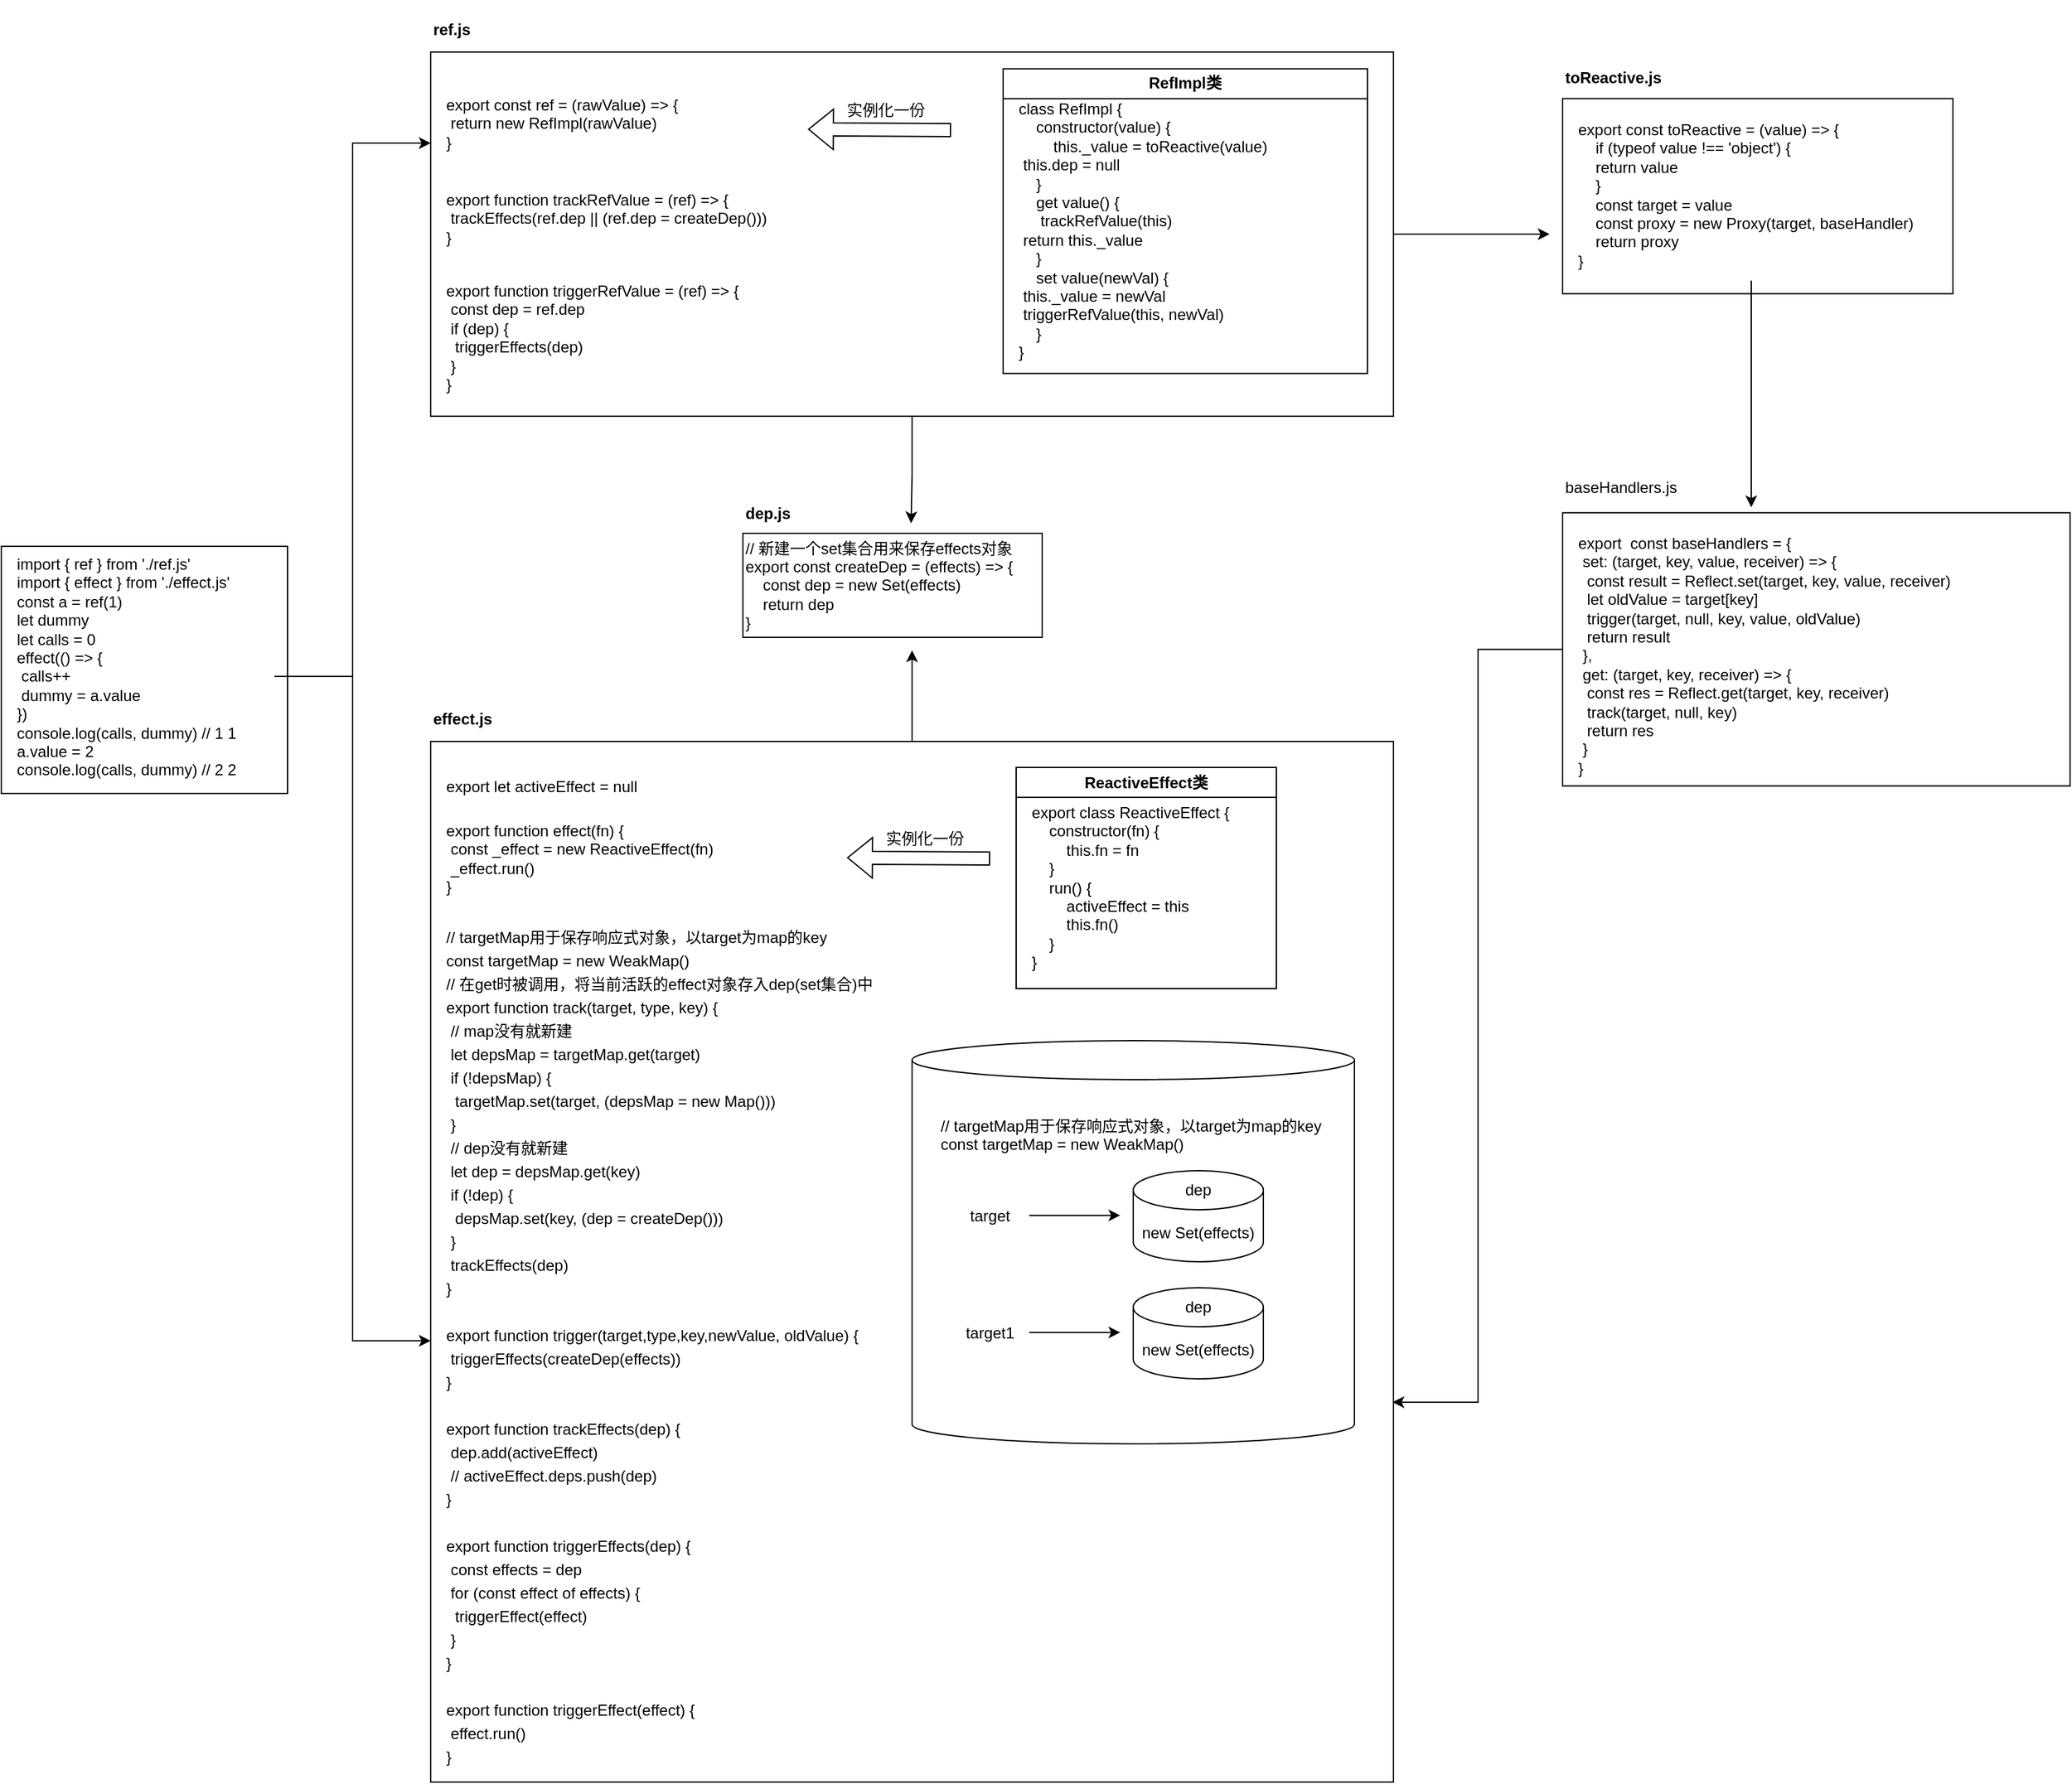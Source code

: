 <mxfile version="20.8.16" type="github">
  <diagram name="Page-1" id="0Q7t6ijoDG1jxrJWOxci">
    <mxGraphModel dx="2487" dy="1774" grid="1" gridSize="10" guides="1" tooltips="1" connect="1" arrows="1" fold="1" page="0" pageScale="1" pageWidth="850" pageHeight="1100" math="0" shadow="0">
      <root>
        <mxCell id="0" />
        <mxCell id="1" parent="0" />
        <mxCell id="T-G6s2uSpHPfjvhsTkFT-90" style="edgeStyle=orthogonalEdgeStyle;rounded=0;orthogonalLoop=1;jettySize=auto;html=1;fontFamily=Helvetica;fontColor=#000000;" edge="1" parent="1" source="T-G6s2uSpHPfjvhsTkFT-4">
          <mxGeometry relative="1" as="geometry">
            <mxPoint x="290" y="-50" as="targetPoint" />
          </mxGeometry>
        </mxCell>
        <mxCell id="T-G6s2uSpHPfjvhsTkFT-5" value="effect.js" style="text;strokeColor=none;align=left;fillColor=none;html=1;verticalAlign=middle;whiteSpace=wrap;rounded=0;fontStyle=1;container=0;" vertex="1" parent="1">
          <mxGeometry x="-80" y="-20" width="87" height="45.789" as="geometry" />
        </mxCell>
        <mxCell id="T-G6s2uSpHPfjvhsTkFT-15" value="" style="group" vertex="1" connectable="0" parent="1">
          <mxGeometry x="160" y="-170" width="230" height="110" as="geometry" />
        </mxCell>
        <mxCell id="T-G6s2uSpHPfjvhsTkFT-1" value="" style="rounded=0;whiteSpace=wrap;html=1;" vertex="1" parent="T-G6s2uSpHPfjvhsTkFT-15">
          <mxGeometry y="30" width="230" height="80" as="geometry" />
        </mxCell>
        <mxCell id="T-G6s2uSpHPfjvhsTkFT-13" value="" style="group" vertex="1" connectable="0" parent="T-G6s2uSpHPfjvhsTkFT-15">
          <mxGeometry width="230" height="110" as="geometry" />
        </mxCell>
        <mxCell id="T-G6s2uSpHPfjvhsTkFT-14" value="" style="group" vertex="1" connectable="0" parent="T-G6s2uSpHPfjvhsTkFT-13">
          <mxGeometry width="230" height="110" as="geometry" />
        </mxCell>
        <mxCell id="T-G6s2uSpHPfjvhsTkFT-2" value="&lt;div data-lake_diagram_content_editor_data=&quot;true&quot;&gt;&lt;div&gt;// 新建一个set集合用来保存effects对象&lt;/div&gt;export const createDep = (effects) =&amp;gt; {&lt;div&gt;&amp;nbsp; &amp;nbsp; const dep = new Set(effects)&lt;/div&gt;&lt;div&gt;&amp;nbsp; &amp;nbsp; return dep&lt;/div&gt;&lt;div&gt;}&lt;/div&gt;&lt;/div&gt;" style="text;strokeColor=none;align=left;fillColor=none;html=1;verticalAlign=middle;whiteSpace=wrap;rounded=0;" vertex="1" parent="T-G6s2uSpHPfjvhsTkFT-14">
          <mxGeometry y="30" width="230" height="80" as="geometry" />
        </mxCell>
        <mxCell id="T-G6s2uSpHPfjvhsTkFT-3" value="dep.js" style="text;strokeColor=none;align=left;fillColor=none;html=1;verticalAlign=middle;whiteSpace=wrap;rounded=0;fontStyle=1" vertex="1" parent="T-G6s2uSpHPfjvhsTkFT-14">
          <mxGeometry width="60" height="30" as="geometry" />
        </mxCell>
        <mxCell id="T-G6s2uSpHPfjvhsTkFT-59" value="" style="group" vertex="1" connectable="0" parent="1">
          <mxGeometry x="-410" y="-130" width="220" height="200" as="geometry" />
        </mxCell>
        <mxCell id="T-G6s2uSpHPfjvhsTkFT-34" value="" style="rounded=0;whiteSpace=wrap;html=1;labelBackgroundColor=#FFFFFF;fontFamily=Helvetica;fontColor=#000000;" vertex="1" parent="T-G6s2uSpHPfjvhsTkFT-59">
          <mxGeometry width="220" height="190" as="geometry" />
        </mxCell>
        <mxCell id="T-G6s2uSpHPfjvhsTkFT-35" value="import { ref } from &#39;./ref.js&#39;&amp;nbsp;&lt;br&gt;import { effect } from &#39;./effect.js&#39;&lt;br&gt;const a = ref(1)&lt;br&gt;let dummy&lt;br&gt;let calls = 0&lt;br&gt;effect(() =&amp;gt; {&lt;br&gt;&lt;span style=&quot;white-space: pre;&quot;&gt;	&lt;/span&gt;calls++&lt;br&gt;&lt;span style=&quot;white-space: pre;&quot;&gt;	&lt;/span&gt;dummy = a.value&lt;br&gt;})&lt;br&gt;console.log(calls, dummy) // 1 1&lt;br&gt;a.value = 2&lt;br&gt;console.log(calls, dummy) // 2 2" style="text;html=1;strokeColor=none;fillColor=none;align=left;verticalAlign=top;whiteSpace=wrap;rounded=0;fontFamily=Helvetica;fontColor=#000000;horizontal=1;" vertex="1" parent="T-G6s2uSpHPfjvhsTkFT-59">
          <mxGeometry x="10" width="200" height="200" as="geometry" />
        </mxCell>
        <mxCell id="T-G6s2uSpHPfjvhsTkFT-89" style="edgeStyle=orthogonalEdgeStyle;rounded=0;orthogonalLoop=1;jettySize=auto;html=1;entryX=0.562;entryY=-0.097;entryDx=0;entryDy=0;entryPerimeter=0;fontFamily=Helvetica;fontColor=#000000;" edge="1" parent="1" source="T-G6s2uSpHPfjvhsTkFT-60" target="T-G6s2uSpHPfjvhsTkFT-2">
          <mxGeometry relative="1" as="geometry" />
        </mxCell>
        <mxCell id="T-G6s2uSpHPfjvhsTkFT-91" style="edgeStyle=orthogonalEdgeStyle;rounded=0;orthogonalLoop=1;jettySize=auto;html=1;fontFamily=Helvetica;fontColor=#000000;" edge="1" parent="1" source="T-G6s2uSpHPfjvhsTkFT-60">
          <mxGeometry relative="1" as="geometry">
            <mxPoint x="780" y="-370.0" as="targetPoint" />
          </mxGeometry>
        </mxCell>
        <mxCell id="T-G6s2uSpHPfjvhsTkFT-60" value="" style="rounded=0;whiteSpace=wrap;html=1;labelBackgroundColor=#FFFFFF;fontFamily=Helvetica;fontColor=#000000;" vertex="1" parent="1">
          <mxGeometry x="-80" y="-510" width="740" height="280" as="geometry" />
        </mxCell>
        <mxCell id="T-G6s2uSpHPfjvhsTkFT-61" value="ref.js" style="text;strokeColor=none;align=left;fillColor=none;html=1;verticalAlign=middle;whiteSpace=wrap;rounded=0;fontStyle=1;container=0;" vertex="1" parent="1">
          <mxGeometry x="-80" y="-550" width="87" height="45.789" as="geometry" />
        </mxCell>
        <mxCell id="T-G6s2uSpHPfjvhsTkFT-62" value="RefImpl类" style="swimlane;whiteSpace=wrap;html=1;labelBackgroundColor=#FFFFFF;fontFamily=Helvetica;fontColor=#000000;" vertex="1" parent="1">
          <mxGeometry x="360" y="-497.11" width="280" height="234.21" as="geometry" />
        </mxCell>
        <mxCell id="T-G6s2uSpHPfjvhsTkFT-63" value="&lt;div data-lake_diagram_content_editor_data=&quot;true&quot;&gt;&lt;div data-lake_diagram_content_editor_data=&quot;true&quot;&gt;&lt;span style=&quot;background-color: initial;&quot;&gt;class RefImpl {&lt;/span&gt;&lt;/div&gt;&lt;/div&gt;&lt;div data-lake_diagram_content_editor_data=&quot;true&quot;&gt;&lt;div&gt;&amp;nbsp; &amp;nbsp; constructor(value) {&lt;/div&gt;&lt;div&gt;&amp;nbsp; &amp;nbsp; &amp;nbsp; &amp;nbsp; this._value = toReactive(value)&lt;/div&gt;&lt;div&gt;&lt;span style=&quot;white-space: pre;&quot;&gt;	&lt;/span&gt;this.dep = null&lt;br&gt;&lt;/div&gt;&lt;div&gt;&amp;nbsp; &amp;nbsp; }&lt;/div&gt;&lt;div&gt;&amp;nbsp; &amp;nbsp; get value() {&lt;/div&gt;&lt;div&gt;&amp;nbsp; &amp;nbsp;&amp;nbsp;&lt;span style=&quot;white-space: pre;&quot;&gt;	&lt;/span&gt;trackRefValue(this)&lt;/div&gt;&lt;div&gt;&lt;span style=&quot;white-space: pre;&quot;&gt;	&lt;/span&gt;return this._value&lt;br&gt;&lt;/div&gt;&lt;div&gt;&amp;nbsp; &amp;nbsp; }&lt;/div&gt;&lt;div&gt;&amp;nbsp; &amp;nbsp; set value(newVal) {&lt;/div&gt;&lt;div&gt;&lt;span style=&quot;white-space: pre;&quot;&gt;	&lt;/span&gt;this._value = newVal&lt;br&gt;&lt;/div&gt;&lt;div&gt;&lt;span style=&quot;white-space: pre;&quot;&gt;	&lt;/span&gt;triggerRefValue(this, newVal)&lt;br&gt;&lt;/div&gt;&lt;div&gt;&amp;nbsp; &amp;nbsp; }&lt;/div&gt;&lt;div&gt;}&lt;/div&gt;&lt;/div&gt;" style="text;strokeColor=none;align=left;fillColor=none;html=1;verticalAlign=top;whiteSpace=wrap;rounded=0;container=0;" vertex="1" parent="T-G6s2uSpHPfjvhsTkFT-62">
          <mxGeometry x="10" y="17.11" width="250" height="208.95" as="geometry" />
        </mxCell>
        <mxCell id="T-G6s2uSpHPfjvhsTkFT-67" value="export const ref = (rawValue) =&amp;gt; {&lt;br&gt;&lt;span style=&quot;white-space: pre;&quot;&gt;	&lt;/span&gt;return new RefImpl(rawValue)&lt;br&gt;}" style="text;html=1;strokeColor=none;fillColor=none;align=left;verticalAlign=middle;whiteSpace=wrap;rounded=0;fontFamily=Helvetica;fontColor=#000000;" vertex="1" parent="1">
          <mxGeometry x="-70" y="-490" width="320" height="70" as="geometry" />
        </mxCell>
        <mxCell id="T-G6s2uSpHPfjvhsTkFT-69" value="export function trackRefValue = (ref) =&amp;gt; {&lt;br&gt;&lt;span style=&quot;white-space: pre;&quot;&gt;	&lt;/span&gt;trackEffects(ref.dep || (ref.dep = createDep()))&lt;br&gt;}" style="text;html=1;strokeColor=none;fillColor=none;align=left;verticalAlign=top;whiteSpace=wrap;rounded=0;fontFamily=Helvetica;fontColor=#000000;" vertex="1" parent="1">
          <mxGeometry x="-70" y="-410" width="310" height="60" as="geometry" />
        </mxCell>
        <mxCell id="T-G6s2uSpHPfjvhsTkFT-70" value="export function triggerRefValue = (ref) =&amp;gt; {&lt;br&gt;&lt;span style=&quot;white-space: pre;&quot;&gt;	&lt;/span&gt;const dep = ref.dep&lt;br&gt;&lt;span style=&quot;white-space: pre;&quot;&gt;	&lt;/span&gt;if (dep) {&lt;br&gt;&lt;span style=&quot;white-space: pre;&quot;&gt;	&lt;/span&gt;&lt;span style=&quot;white-space: pre;&quot;&gt;	&lt;/span&gt;triggerEffects(dep)&lt;br&gt;&lt;span style=&quot;white-space: pre;&quot;&gt;	&lt;/span&gt;}&lt;br&gt;}" style="text;html=1;strokeColor=none;fillColor=none;align=left;verticalAlign=top;whiteSpace=wrap;rounded=0;fontFamily=Helvetica;fontColor=#000000;" vertex="1" parent="1">
          <mxGeometry x="-70" y="-340" width="410" height="60" as="geometry" />
        </mxCell>
        <mxCell id="T-G6s2uSpHPfjvhsTkFT-71" value="" style="group" vertex="1" connectable="0" parent="1">
          <mxGeometry x="210" y="-480" width="110" height="30" as="geometry" />
        </mxCell>
        <mxCell id="T-G6s2uSpHPfjvhsTkFT-65" value="" style="shape=flexArrow;endArrow=classic;html=1;rounded=0;fontFamily=Helvetica;fontColor=#000000;exitX=1;exitY=1;exitDx=0;exitDy=0;" edge="1" parent="T-G6s2uSpHPfjvhsTkFT-71" source="T-G6s2uSpHPfjvhsTkFT-66">
          <mxGeometry width="50" height="50" relative="1" as="geometry">
            <mxPoint x="80" y="29.37" as="sourcePoint" />
            <mxPoint y="29.37" as="targetPoint" />
          </mxGeometry>
        </mxCell>
        <mxCell id="T-G6s2uSpHPfjvhsTkFT-66" value="实例化一份" style="text;html=1;strokeColor=none;fillColor=none;align=center;verticalAlign=middle;whiteSpace=wrap;rounded=0;fontFamily=Helvetica;fontColor=#000000;" vertex="1" parent="T-G6s2uSpHPfjvhsTkFT-71">
          <mxGeometry x="10" width="100" height="30" as="geometry" />
        </mxCell>
        <mxCell id="T-G6s2uSpHPfjvhsTkFT-78" value="" style="group" vertex="1" connectable="0" parent="1">
          <mxGeometry x="790" y="-520" width="300" height="195.79" as="geometry" />
        </mxCell>
        <mxCell id="T-G6s2uSpHPfjvhsTkFT-75" value="" style="rounded=0;whiteSpace=wrap;html=1;labelBackgroundColor=#FFFFFF;fontFamily=Helvetica;fontColor=#000000;" vertex="1" parent="T-G6s2uSpHPfjvhsTkFT-78">
          <mxGeometry y="45.79" width="300" height="150" as="geometry" />
        </mxCell>
        <mxCell id="T-G6s2uSpHPfjvhsTkFT-76" value="toReactive.js" style="text;strokeColor=none;align=left;fillColor=none;html=1;verticalAlign=top;whiteSpace=wrap;rounded=0;fontStyle=1;container=0;" vertex="1" parent="T-G6s2uSpHPfjvhsTkFT-78">
          <mxGeometry y="15.79" width="87" height="30" as="geometry" />
        </mxCell>
        <mxCell id="T-G6s2uSpHPfjvhsTkFT-77" value="export const toReactive = (value) =&amp;gt; {&lt;br&gt;&amp;nbsp; &amp;nbsp; if (typeof value !== &#39;object&#39;) {&lt;br&gt;&amp;nbsp; &amp;nbsp;&lt;span style=&quot;white-space: pre;&quot;&gt;	&lt;/span&gt;return value&lt;br&gt;&amp;nbsp; &amp;nbsp; }&lt;br&gt;&amp;nbsp; &amp;nbsp; const target = value&lt;br&gt;&amp;nbsp; &amp;nbsp; const proxy = new Proxy(target, baseHandler)&lt;br&gt;&amp;nbsp; &amp;nbsp; return proxy&lt;br&gt;}" style="text;html=1;strokeColor=none;fillColor=none;align=left;verticalAlign=top;whiteSpace=wrap;rounded=0;fontFamily=Helvetica;fontColor=#000000;" vertex="1" parent="T-G6s2uSpHPfjvhsTkFT-78">
          <mxGeometry x="10" y="55.79" width="270" height="130" as="geometry" />
        </mxCell>
        <mxCell id="T-G6s2uSpHPfjvhsTkFT-86" style="edgeStyle=orthogonalEdgeStyle;rounded=0;orthogonalLoop=1;jettySize=auto;html=1;entryX=0;entryY=0.25;entryDx=0;entryDy=0;fontFamily=Helvetica;fontColor=#000000;" edge="1" parent="1" source="T-G6s2uSpHPfjvhsTkFT-35" target="T-G6s2uSpHPfjvhsTkFT-60">
          <mxGeometry relative="1" as="geometry" />
        </mxCell>
        <mxCell id="T-G6s2uSpHPfjvhsTkFT-87" style="edgeStyle=orthogonalEdgeStyle;rounded=0;orthogonalLoop=1;jettySize=auto;html=1;entryX=0;entryY=0.576;entryDx=0;entryDy=0;entryPerimeter=0;fontFamily=Helvetica;fontColor=#000000;" edge="1" parent="1" source="T-G6s2uSpHPfjvhsTkFT-35" target="T-G6s2uSpHPfjvhsTkFT-4">
          <mxGeometry relative="1" as="geometry" />
        </mxCell>
        <mxCell id="T-G6s2uSpHPfjvhsTkFT-33" value="targetMap(WeakMap类型)" style="text;html=1;strokeColor=none;fillColor=none;align=center;verticalAlign=middle;whiteSpace=wrap;rounded=0;fontFamily=Helvetica;fontColor=#000000;" vertex="1" parent="1">
          <mxGeometry x="400" y="350" width="135" height="30" as="geometry" />
        </mxCell>
        <mxCell id="T-G6s2uSpHPfjvhsTkFT-118" value="" style="group" vertex="1" connectable="0" parent="1">
          <mxGeometry x="790" y="-190" width="390" height="244.21" as="geometry" />
        </mxCell>
        <mxCell id="T-G6s2uSpHPfjvhsTkFT-109" value="" style="rounded=0;whiteSpace=wrap;html=1;labelBackgroundColor=#FFFFFF;fontFamily=Helvetica;fontColor=#000000;" vertex="1" parent="T-G6s2uSpHPfjvhsTkFT-118">
          <mxGeometry y="34.21" width="390" height="210" as="geometry" />
        </mxCell>
        <mxCell id="T-G6s2uSpHPfjvhsTkFT-114" value="baseHandlers.js" style="text;html=1;strokeColor=none;fillColor=none;align=left;verticalAlign=middle;whiteSpace=wrap;rounded=0;fontFamily=Helvetica;fontColor=#000000;" vertex="1" parent="T-G6s2uSpHPfjvhsTkFT-118">
          <mxGeometry width="120" height="30" as="geometry" />
        </mxCell>
        <mxCell id="T-G6s2uSpHPfjvhsTkFT-115" value="export&amp;nbsp; const baseHandlers = {&lt;br&gt;&lt;span style=&quot;white-space: pre;&quot;&gt;	&lt;/span&gt;set: (target, key, value, receiver) =&amp;gt; {&lt;br&gt;&lt;span style=&quot;white-space: pre;&quot;&gt;	&lt;/span&gt;&lt;span style=&quot;white-space: pre;&quot;&gt;	&lt;/span&gt;const result = Reflect.set(target, key, value, receiver)&lt;br&gt;&lt;span style=&quot;white-space: pre;&quot;&gt;	&lt;/span&gt;&lt;span style=&quot;white-space: pre;&quot;&gt;	&lt;/span&gt;let oldValue = target[key]&lt;br&gt;&lt;span style=&quot;white-space: pre;&quot;&gt;	&lt;/span&gt;&lt;span style=&quot;white-space: pre;&quot;&gt;	&lt;/span&gt;trigger(target, null, key, value, oldValue)&lt;br&gt;&lt;span style=&quot;white-space: pre;&quot;&gt;	&lt;/span&gt;&lt;span style=&quot;white-space: pre;&quot;&gt;	&lt;/span&gt;return result&lt;br&gt;&lt;span style=&quot;white-space: pre;&quot;&gt;	&lt;/span&gt;},&lt;br&gt;&lt;span style=&quot;white-space: pre;&quot;&gt;	&lt;/span&gt;get: (target, key, receiver) =&amp;gt; {&lt;br&gt;&lt;span style=&quot;white-space: pre;&quot;&gt;	&lt;/span&gt;&lt;span style=&quot;white-space: pre;&quot;&gt;	&lt;/span&gt;const res = Reflect.get(target, key, receiver)&lt;br&gt;&lt;span style=&quot;white-space: pre;&quot;&gt;	&lt;/span&gt;&lt;span style=&quot;white-space: pre;&quot;&gt;	&lt;/span&gt;track(target, null, key)&lt;br&gt;&lt;span style=&quot;white-space: pre;&quot;&gt;	&lt;/span&gt;&lt;span style=&quot;white-space: pre;&quot;&gt;	&lt;/span&gt;return res&lt;br&gt;&lt;span style=&quot;white-space: pre;&quot;&gt;	&lt;/span&gt;}&lt;br&gt;}" style="text;html=1;strokeColor=none;fillColor=none;align=left;verticalAlign=top;whiteSpace=wrap;rounded=0;fontFamily=Helvetica;fontColor=#000000;" vertex="1" parent="T-G6s2uSpHPfjvhsTkFT-118">
          <mxGeometry x="10" y="44.21" width="350" height="190" as="geometry" />
        </mxCell>
        <mxCell id="T-G6s2uSpHPfjvhsTkFT-119" style="edgeStyle=orthogonalEdgeStyle;rounded=0;orthogonalLoop=1;jettySize=auto;html=1;entryX=0.999;entryY=0.635;entryDx=0;entryDy=0;entryPerimeter=0;fontFamily=Helvetica;fontColor=#000000;" edge="1" parent="1" source="T-G6s2uSpHPfjvhsTkFT-109" target="T-G6s2uSpHPfjvhsTkFT-4">
          <mxGeometry relative="1" as="geometry" />
        </mxCell>
        <mxCell id="T-G6s2uSpHPfjvhsTkFT-120" style="edgeStyle=orthogonalEdgeStyle;rounded=0;orthogonalLoop=1;jettySize=auto;html=1;fontFamily=Helvetica;fontColor=#000000;" edge="1" parent="1" source="T-G6s2uSpHPfjvhsTkFT-77">
          <mxGeometry relative="1" as="geometry">
            <mxPoint x="935" y="-160" as="targetPoint" />
          </mxGeometry>
        </mxCell>
        <mxCell id="T-G6s2uSpHPfjvhsTkFT-145" value="" style="group" vertex="1" connectable="0" parent="1">
          <mxGeometry x="-80" y="20" width="740" height="800" as="geometry" />
        </mxCell>
        <mxCell id="T-G6s2uSpHPfjvhsTkFT-4" value="" style="rounded=0;whiteSpace=wrap;html=1;container=0;" vertex="1" parent="T-G6s2uSpHPfjvhsTkFT-145">
          <mxGeometry width="740" height="800" as="geometry" />
        </mxCell>
        <mxCell id="T-G6s2uSpHPfjvhsTkFT-36" value="ReactiveEffect类" style="swimlane;whiteSpace=wrap;html=1;labelBackgroundColor=#FFFFFF;fontFamily=Helvetica;fontColor=#000000;" vertex="1" parent="T-G6s2uSpHPfjvhsTkFT-145">
          <mxGeometry x="450" y="20" width="200" height="170" as="geometry" />
        </mxCell>
        <mxCell id="T-G6s2uSpHPfjvhsTkFT-6" value="&lt;div data-lake_diagram_content_editor_data=&quot;true&quot;&gt;&lt;div data-lake_diagram_content_editor_data=&quot;true&quot;&gt;&lt;span style=&quot;background-color: initial;&quot;&gt;export class ReactiveEffect {&lt;/span&gt;&lt;/div&gt;&lt;/div&gt;&lt;div data-lake_diagram_content_editor_data=&quot;true&quot;&gt;&lt;div&gt;&amp;nbsp; &amp;nbsp; constructor(fn) {&lt;/div&gt;&lt;div&gt;&amp;nbsp; &amp;nbsp; &amp;nbsp; &amp;nbsp; this.fn = fn&lt;/div&gt;&lt;div&gt;&amp;nbsp; &amp;nbsp; }&lt;/div&gt;&lt;div&gt;&amp;nbsp; &amp;nbsp; run() {&lt;/div&gt;&lt;div&gt;&amp;nbsp; &amp;nbsp; &amp;nbsp; &amp;nbsp; activeEffect = this&lt;/div&gt;&lt;div&gt;&amp;nbsp; &amp;nbsp; &amp;nbsp; &amp;nbsp; this.fn()&lt;/div&gt;&lt;div&gt;&amp;nbsp; &amp;nbsp; }&lt;/div&gt;&lt;div&gt;}&lt;/div&gt;&lt;/div&gt;" style="text;strokeColor=none;align=left;fillColor=none;html=1;verticalAlign=top;whiteSpace=wrap;rounded=0;container=0;" vertex="1" parent="T-G6s2uSpHPfjvhsTkFT-36">
          <mxGeometry x="10" y="21.05" width="180" height="148.95" as="geometry" />
        </mxCell>
        <mxCell id="T-G6s2uSpHPfjvhsTkFT-49" value="" style="group" vertex="1" connectable="0" parent="T-G6s2uSpHPfjvhsTkFT-145">
          <mxGeometry x="370" y="230" width="340" height="310" as="geometry" />
        </mxCell>
        <mxCell id="T-G6s2uSpHPfjvhsTkFT-18" value="" style="shape=cylinder3;whiteSpace=wrap;html=1;boundedLbl=1;backgroundOutline=1;size=15;labelBackgroundColor=#FFFFFF;fontFamily=Helvetica;fontColor=#000000;" vertex="1" parent="T-G6s2uSpHPfjvhsTkFT-49">
          <mxGeometry width="340" height="310" as="geometry" />
        </mxCell>
        <mxCell id="T-G6s2uSpHPfjvhsTkFT-37" value="" style="group" vertex="1" connectable="0" parent="T-G6s2uSpHPfjvhsTkFT-49">
          <mxGeometry x="20" width="320" height="260" as="geometry" />
        </mxCell>
        <mxCell id="T-G6s2uSpHPfjvhsTkFT-19" value="// targetMap用于保存响应式对象，以target为map的key&lt;br style=&quot;border-color: var(--border-color);&quot;&gt;&lt;div style=&quot;border-color: var(--border-color);&quot;&gt;&lt;span style=&quot;border-color: var(--border-color);&quot;&gt;const targetMap = new WeakMap()&lt;/span&gt;&lt;/div&gt;&lt;div style=&quot;&quot;&gt;&lt;span style=&quot;border-color: var(--border-color);&quot;&gt;&lt;br&gt;&lt;/span&gt;&lt;/div&gt;" style="text;strokeColor=none;align=left;fillColor=none;html=1;verticalAlign=middle;whiteSpace=wrap;rounded=0;fontFamily=Helvetica;fontColor=#000000;" vertex="1" parent="T-G6s2uSpHPfjvhsTkFT-37">
          <mxGeometry y="20" width="320" height="120" as="geometry" />
        </mxCell>
        <mxCell id="T-G6s2uSpHPfjvhsTkFT-24" value="" style="group" vertex="1" connectable="0" parent="T-G6s2uSpHPfjvhsTkFT-37">
          <mxGeometry x="10" y="100" width="240" height="70" as="geometry" />
        </mxCell>
        <mxCell id="T-G6s2uSpHPfjvhsTkFT-20" value="target" style="text;html=1;strokeColor=none;fillColor=none;align=center;verticalAlign=middle;whiteSpace=wrap;rounded=0;fontFamily=Helvetica;fontColor=#000000;" vertex="1" parent="T-G6s2uSpHPfjvhsTkFT-24">
          <mxGeometry y="20" width="60" height="30" as="geometry" />
        </mxCell>
        <mxCell id="T-G6s2uSpHPfjvhsTkFT-21" value="new Set(effects)" style="shape=cylinder3;whiteSpace=wrap;html=1;boundedLbl=1;backgroundOutline=1;size=15;labelBackgroundColor=#FFFFFF;fontFamily=Helvetica;fontColor=#000000;" vertex="1" parent="T-G6s2uSpHPfjvhsTkFT-24">
          <mxGeometry x="140" width="100" height="70" as="geometry" />
        </mxCell>
        <mxCell id="T-G6s2uSpHPfjvhsTkFT-23" value="" style="endArrow=classic;html=1;rounded=0;fontFamily=Helvetica;fontColor=#000000;" edge="1" parent="T-G6s2uSpHPfjvhsTkFT-24">
          <mxGeometry width="50" height="50" relative="1" as="geometry">
            <mxPoint x="60" y="34.33" as="sourcePoint" />
            <mxPoint x="130" y="34.33" as="targetPoint" />
          </mxGeometry>
        </mxCell>
        <mxCell id="T-G6s2uSpHPfjvhsTkFT-92" value="dep" style="text;html=1;strokeColor=none;fillColor=none;align=center;verticalAlign=middle;whiteSpace=wrap;rounded=0;fontFamily=Helvetica;fontColor=#000000;" vertex="1" parent="T-G6s2uSpHPfjvhsTkFT-24">
          <mxGeometry x="160" width="60" height="30" as="geometry" />
        </mxCell>
        <mxCell id="T-G6s2uSpHPfjvhsTkFT-29" value="" style="group" vertex="1" connectable="0" parent="T-G6s2uSpHPfjvhsTkFT-37">
          <mxGeometry x="10" y="190" width="240" height="70" as="geometry" />
        </mxCell>
        <mxCell id="T-G6s2uSpHPfjvhsTkFT-30" value="target1" style="text;html=1;strokeColor=none;fillColor=none;align=center;verticalAlign=middle;whiteSpace=wrap;rounded=0;fontFamily=Helvetica;fontColor=#000000;" vertex="1" parent="T-G6s2uSpHPfjvhsTkFT-29">
          <mxGeometry y="20" width="60" height="30" as="geometry" />
        </mxCell>
        <mxCell id="T-G6s2uSpHPfjvhsTkFT-31" value="new Set(effects)" style="shape=cylinder3;whiteSpace=wrap;html=1;boundedLbl=1;backgroundOutline=1;size=15;labelBackgroundColor=#FFFFFF;fontFamily=Helvetica;fontColor=#000000;" vertex="1" parent="T-G6s2uSpHPfjvhsTkFT-29">
          <mxGeometry x="140" width="100" height="70" as="geometry" />
        </mxCell>
        <mxCell id="T-G6s2uSpHPfjvhsTkFT-32" value="" style="endArrow=classic;html=1;rounded=0;fontFamily=Helvetica;fontColor=#000000;" edge="1" parent="T-G6s2uSpHPfjvhsTkFT-29">
          <mxGeometry width="50" height="50" relative="1" as="geometry">
            <mxPoint x="60" y="34.33" as="sourcePoint" />
            <mxPoint x="130" y="34.33" as="targetPoint" />
          </mxGeometry>
        </mxCell>
        <mxCell id="T-G6s2uSpHPfjvhsTkFT-108" value="dep" style="text;html=1;strokeColor=none;fillColor=none;align=center;verticalAlign=middle;whiteSpace=wrap;rounded=0;fontFamily=Helvetica;fontColor=#000000;" vertex="1" parent="T-G6s2uSpHPfjvhsTkFT-29">
          <mxGeometry x="160" width="60" height="30" as="geometry" />
        </mxCell>
        <mxCell id="T-G6s2uSpHPfjvhsTkFT-121" value="" style="group" vertex="1" connectable="0" parent="T-G6s2uSpHPfjvhsTkFT-145">
          <mxGeometry x="10" y="20" width="330" height="770" as="geometry" />
        </mxCell>
        <mxCell id="T-G6s2uSpHPfjvhsTkFT-16" value="&lt;div style=&quot;line-height: 18px;&quot;&gt;&lt;span style=&quot;background-color: rgb(255, 255, 255);&quot;&gt;// targetMap用于保存响应式对象，以target为map的key&lt;br&gt;&lt;/span&gt;&lt;div style=&quot;&quot;&gt;&lt;span style=&quot;background-color: rgb(255, 255, 255);&quot;&gt;const targetMap = new WeakMap()&lt;/span&gt;&lt;/div&gt;&lt;div style=&quot;&quot;&gt;&lt;span style=&quot;background-color: rgb(255, 255, 255);&quot;&gt;// 在get时被调用，将当前活跃的effect对象存入dep(set集合)中&lt;/span&gt;&lt;/div&gt;&lt;div style=&quot;&quot;&gt;&lt;span style=&quot;background-color: rgb(255, 255, 255);&quot;&gt;export function track(target, type, key) {&lt;/span&gt;&lt;/div&gt;&lt;div style=&quot;&quot;&gt;&lt;span style=&quot;background-color: rgb(255, 255, 255);&quot;&gt;&lt;span style=&quot;white-space: pre;&quot;&gt;	&lt;/span&gt;// map没有就新建&lt;br&gt;&lt;/span&gt;&lt;/div&gt;&lt;div style=&quot;&quot;&gt;    &lt;span style=&quot;background-color: rgb(255, 255, 255);&quot;&gt;&lt;span style=&quot;white-space: pre;&quot;&gt;	&lt;/span&gt;let depsMap = targetMap.get(target)&lt;/span&gt;&lt;/div&gt;&lt;div style=&quot;&quot;&gt;    &lt;span style=&quot;background-color: rgb(255, 255, 255);&quot;&gt;&lt;span style=&quot;white-space: pre;&quot;&gt;	&lt;/span&gt;if (!depsMap) {&lt;/span&gt;&lt;/div&gt;&lt;div style=&quot;&quot;&gt;        &lt;span style=&quot;background-color: rgb(255, 255, 255);&quot;&gt;&lt;span style=&quot;white-space: pre;&quot;&gt;	&lt;/span&gt;&lt;span style=&quot;white-space: pre;&quot;&gt;	&lt;/span&gt;targetMap.set(target, (depsMap = new Map()))&lt;/span&gt;&lt;/div&gt;&lt;div style=&quot;&quot;&gt;&lt;span style=&quot;background-color: rgb(255, 255, 255);&quot;&gt;    &lt;span style=&quot;white-space: pre;&quot;&gt;	&lt;/span&gt;}&lt;/span&gt;&lt;/div&gt;&lt;div style=&quot;&quot;&gt;&lt;span style=&quot;background-color: rgb(255, 255, 255);&quot;&gt;&lt;span style=&quot;white-space: pre;&quot;&gt;	&lt;/span&gt;// dep没有就新建&lt;/span&gt;&lt;/div&gt;&lt;div style=&quot;&quot;&gt;    &lt;span style=&quot;background-color: rgb(255, 255, 255);&quot;&gt;&lt;span style=&quot;white-space: pre;&quot;&gt;	&lt;/span&gt;let dep = depsMap.get(key)&lt;/span&gt;&lt;/div&gt;&lt;div style=&quot;&quot;&gt;    &lt;span style=&quot;background-color: rgb(255, 255, 255);&quot;&gt;&lt;span style=&quot;white-space: pre;&quot;&gt;	&lt;/span&gt;if (!dep) {&lt;/span&gt;&lt;/div&gt;&lt;div style=&quot;&quot;&gt;        &lt;span style=&quot;background-color: rgb(255, 255, 255);&quot;&gt;&lt;span style=&quot;white-space: pre;&quot;&gt;	&lt;/span&gt;&lt;span style=&quot;white-space: pre;&quot;&gt;	&lt;/span&gt;depsMap.set(key, (dep = createDep()))&lt;/span&gt;&lt;/div&gt;&lt;div style=&quot;&quot;&gt;&lt;span style=&quot;background-color: rgb(255, 255, 255);&quot;&gt;    &lt;span style=&quot;white-space: pre;&quot;&gt;	&lt;/span&gt;}&lt;/span&gt;&lt;/div&gt;&lt;div style=&quot;&quot;&gt;    &lt;span style=&quot;background-color: rgb(255, 255, 255);&quot;&gt;&lt;span style=&quot;white-space: pre;&quot;&gt;	&lt;/span&gt;trackEffects(dep)&lt;/span&gt;&lt;/div&gt;&lt;div style=&quot;&quot;&gt;&lt;span style=&quot;background-color: rgb(255, 255, 255);&quot;&gt;}&lt;/span&gt;&lt;/div&gt;&lt;span style=&quot;background-color: rgb(255, 255, 255);&quot;&gt;&lt;br&gt;&lt;/span&gt;&lt;div style=&quot;&quot;&gt;&lt;span style=&quot;background-color: rgb(255, 255, 255);&quot;&gt;export function trigger(target,type,key,newValue, oldValue) {&lt;/span&gt;&lt;/div&gt;&lt;div style=&quot;&quot;&gt;    &lt;span style=&quot;background-color: rgb(255, 255, 255);&quot;&gt;&lt;span style=&quot;white-space: pre;&quot;&gt;	&lt;/span&gt;triggerEffects(createDep(effects))&lt;/span&gt;&lt;/div&gt;&lt;div style=&quot;&quot;&gt;&lt;span style=&quot;background-color: rgb(255, 255, 255);&quot;&gt;}&lt;/span&gt;&lt;/div&gt;&lt;span style=&quot;background-color: rgb(255, 255, 255);&quot;&gt;&lt;br&gt;&lt;/span&gt;&lt;div style=&quot;&quot;&gt;&lt;span style=&quot;background-color: rgb(255, 255, 255);&quot;&gt;export function trackEffects(dep) {&lt;/span&gt;&lt;/div&gt;&lt;div style=&quot;&quot;&gt;    &lt;span style=&quot;background-color: rgb(255, 255, 255);&quot;&gt;&lt;span style=&quot;white-space: pre;&quot;&gt;	&lt;/span&gt;dep.add(activeEffect)&lt;/span&gt;&lt;/div&gt;&lt;div style=&quot;&quot;&gt;    &lt;span style=&quot;background-color: rgb(255, 255, 255);&quot;&gt;&lt;span style=&quot;white-space: pre;&quot;&gt;	&lt;/span&gt;// activeEffect.deps.push(dep)&lt;/span&gt;&lt;/div&gt;&lt;div style=&quot;&quot;&gt;&lt;span style=&quot;background-color: rgb(255, 255, 255);&quot;&gt;}&lt;/span&gt;&lt;/div&gt;&lt;span style=&quot;background-color: rgb(255, 255, 255);&quot;&gt;&lt;br&gt;&lt;/span&gt;&lt;div style=&quot;&quot;&gt;&lt;span style=&quot;background-color: rgb(255, 255, 255);&quot;&gt;export function triggerEffects(dep) {&lt;/span&gt;&lt;/div&gt;&lt;div style=&quot;&quot;&gt;    &lt;span style=&quot;background-color: rgb(255, 255, 255);&quot;&gt;&lt;span style=&quot;white-space: pre;&quot;&gt;	&lt;/span&gt;const effects = dep&lt;/span&gt;&lt;/div&gt;&lt;div style=&quot;&quot;&gt;    &lt;span style=&quot;background-color: rgb(255, 255, 255);&quot;&gt;&lt;span style=&quot;white-space: pre;&quot;&gt;	&lt;/span&gt;for (const effect of effects) {&lt;/span&gt;&lt;/div&gt;&lt;div style=&quot;&quot;&gt;        &lt;span style=&quot;background-color: rgb(255, 255, 255);&quot;&gt;&lt;span style=&quot;white-space: pre;&quot;&gt;	&lt;/span&gt;&lt;span style=&quot;white-space: pre;&quot;&gt;	&lt;/span&gt;triggerEffect(effect)&lt;/span&gt;&lt;/div&gt;&lt;div style=&quot;&quot;&gt;&lt;span style=&quot;background-color: rgb(255, 255, 255);&quot;&gt;    &lt;span style=&quot;white-space: pre;&quot;&gt;	&lt;/span&gt;}&lt;/span&gt;&lt;/div&gt;&lt;div style=&quot;&quot;&gt;&lt;span style=&quot;background-color: rgb(255, 255, 255);&quot;&gt;}&lt;/span&gt;&lt;/div&gt;&lt;span style=&quot;background-color: rgb(255, 255, 255);&quot;&gt;&lt;br&gt;&lt;/span&gt;&lt;div style=&quot;&quot;&gt;&lt;span style=&quot;background-color: rgb(255, 255, 255);&quot;&gt;export function triggerEffect(effect) {&lt;/span&gt;&lt;/div&gt;&lt;div style=&quot;&quot;&gt;    &lt;span style=&quot;background-color: rgb(255, 255, 255);&quot;&gt;&lt;span style=&quot;white-space: pre;&quot;&gt;	&lt;/span&gt;effect.run()&lt;/span&gt;&lt;/div&gt;&lt;div style=&quot;&quot;&gt;&lt;span style=&quot;background-color: rgb(255, 255, 255);&quot;&gt;}&lt;/span&gt;&lt;/div&gt;&lt;/div&gt;" style="text;strokeColor=none;align=left;fillColor=none;html=1;verticalAlign=middle;whiteSpace=wrap;rounded=0;" vertex="1" parent="T-G6s2uSpHPfjvhsTkFT-121">
          <mxGeometry y="120" width="330" height="650" as="geometry" />
        </mxCell>
        <mxCell id="T-G6s2uSpHPfjvhsTkFT-50" value="export function effect(fn) {&lt;br&gt;&lt;span style=&quot;white-space: pre;&quot;&gt;	&lt;/span&gt;const _effect = new ReactiveEffect(fn)&lt;br&gt;&lt;span style=&quot;white-space: pre;&quot;&gt;	&lt;/span&gt;_effect.run()&lt;br&gt;}" style="text;html=1;strokeColor=none;fillColor=none;align=left;verticalAlign=middle;whiteSpace=wrap;rounded=0;fontFamily=Helvetica;fontColor=#000000;" vertex="1" parent="T-G6s2uSpHPfjvhsTkFT-121">
          <mxGeometry y="40" width="303" height="60" as="geometry" />
        </mxCell>
        <mxCell id="T-G6s2uSpHPfjvhsTkFT-58" value="export let activeEffect = null" style="text;html=1;strokeColor=none;fillColor=none;align=left;verticalAlign=middle;whiteSpace=wrap;rounded=0;fontFamily=Helvetica;fontColor=#000000;" vertex="1" parent="T-G6s2uSpHPfjvhsTkFT-121">
          <mxGeometry width="190" height="30" as="geometry" />
        </mxCell>
        <mxCell id="T-G6s2uSpHPfjvhsTkFT-144" value="" style="group" vertex="1" connectable="0" parent="T-G6s2uSpHPfjvhsTkFT-145">
          <mxGeometry x="320" y="60" width="110" height="30" as="geometry" />
        </mxCell>
        <mxCell id="T-G6s2uSpHPfjvhsTkFT-53" value="" style="shape=flexArrow;endArrow=classic;html=1;rounded=0;fontFamily=Helvetica;fontColor=#000000;exitX=1;exitY=1;exitDx=0;exitDy=0;" edge="1" parent="T-G6s2uSpHPfjvhsTkFT-144" source="T-G6s2uSpHPfjvhsTkFT-56">
          <mxGeometry width="50" height="50" relative="1" as="geometry">
            <mxPoint x="80" y="29.37" as="sourcePoint" />
            <mxPoint y="29.37" as="targetPoint" />
          </mxGeometry>
        </mxCell>
        <mxCell id="T-G6s2uSpHPfjvhsTkFT-56" value="实例化一份" style="text;html=1;strokeColor=none;fillColor=none;align=center;verticalAlign=middle;whiteSpace=wrap;rounded=0;fontFamily=Helvetica;fontColor=#000000;" vertex="1" parent="T-G6s2uSpHPfjvhsTkFT-144">
          <mxGeometry x="10" width="100" height="30" as="geometry" />
        </mxCell>
      </root>
    </mxGraphModel>
  </diagram>
</mxfile>
